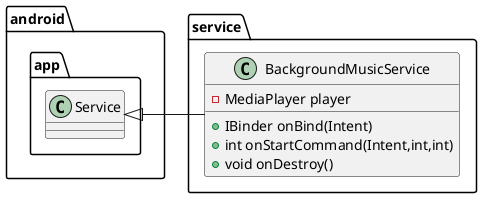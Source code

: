 @startuml
class service.BackgroundMusicService {
- MediaPlayer player
+ IBinder onBind(Intent)
+ int onStartCommand(Intent,int,int)
+ void onDestroy()
}




android.app.Service <|- service.BackgroundMusicService
@enduml